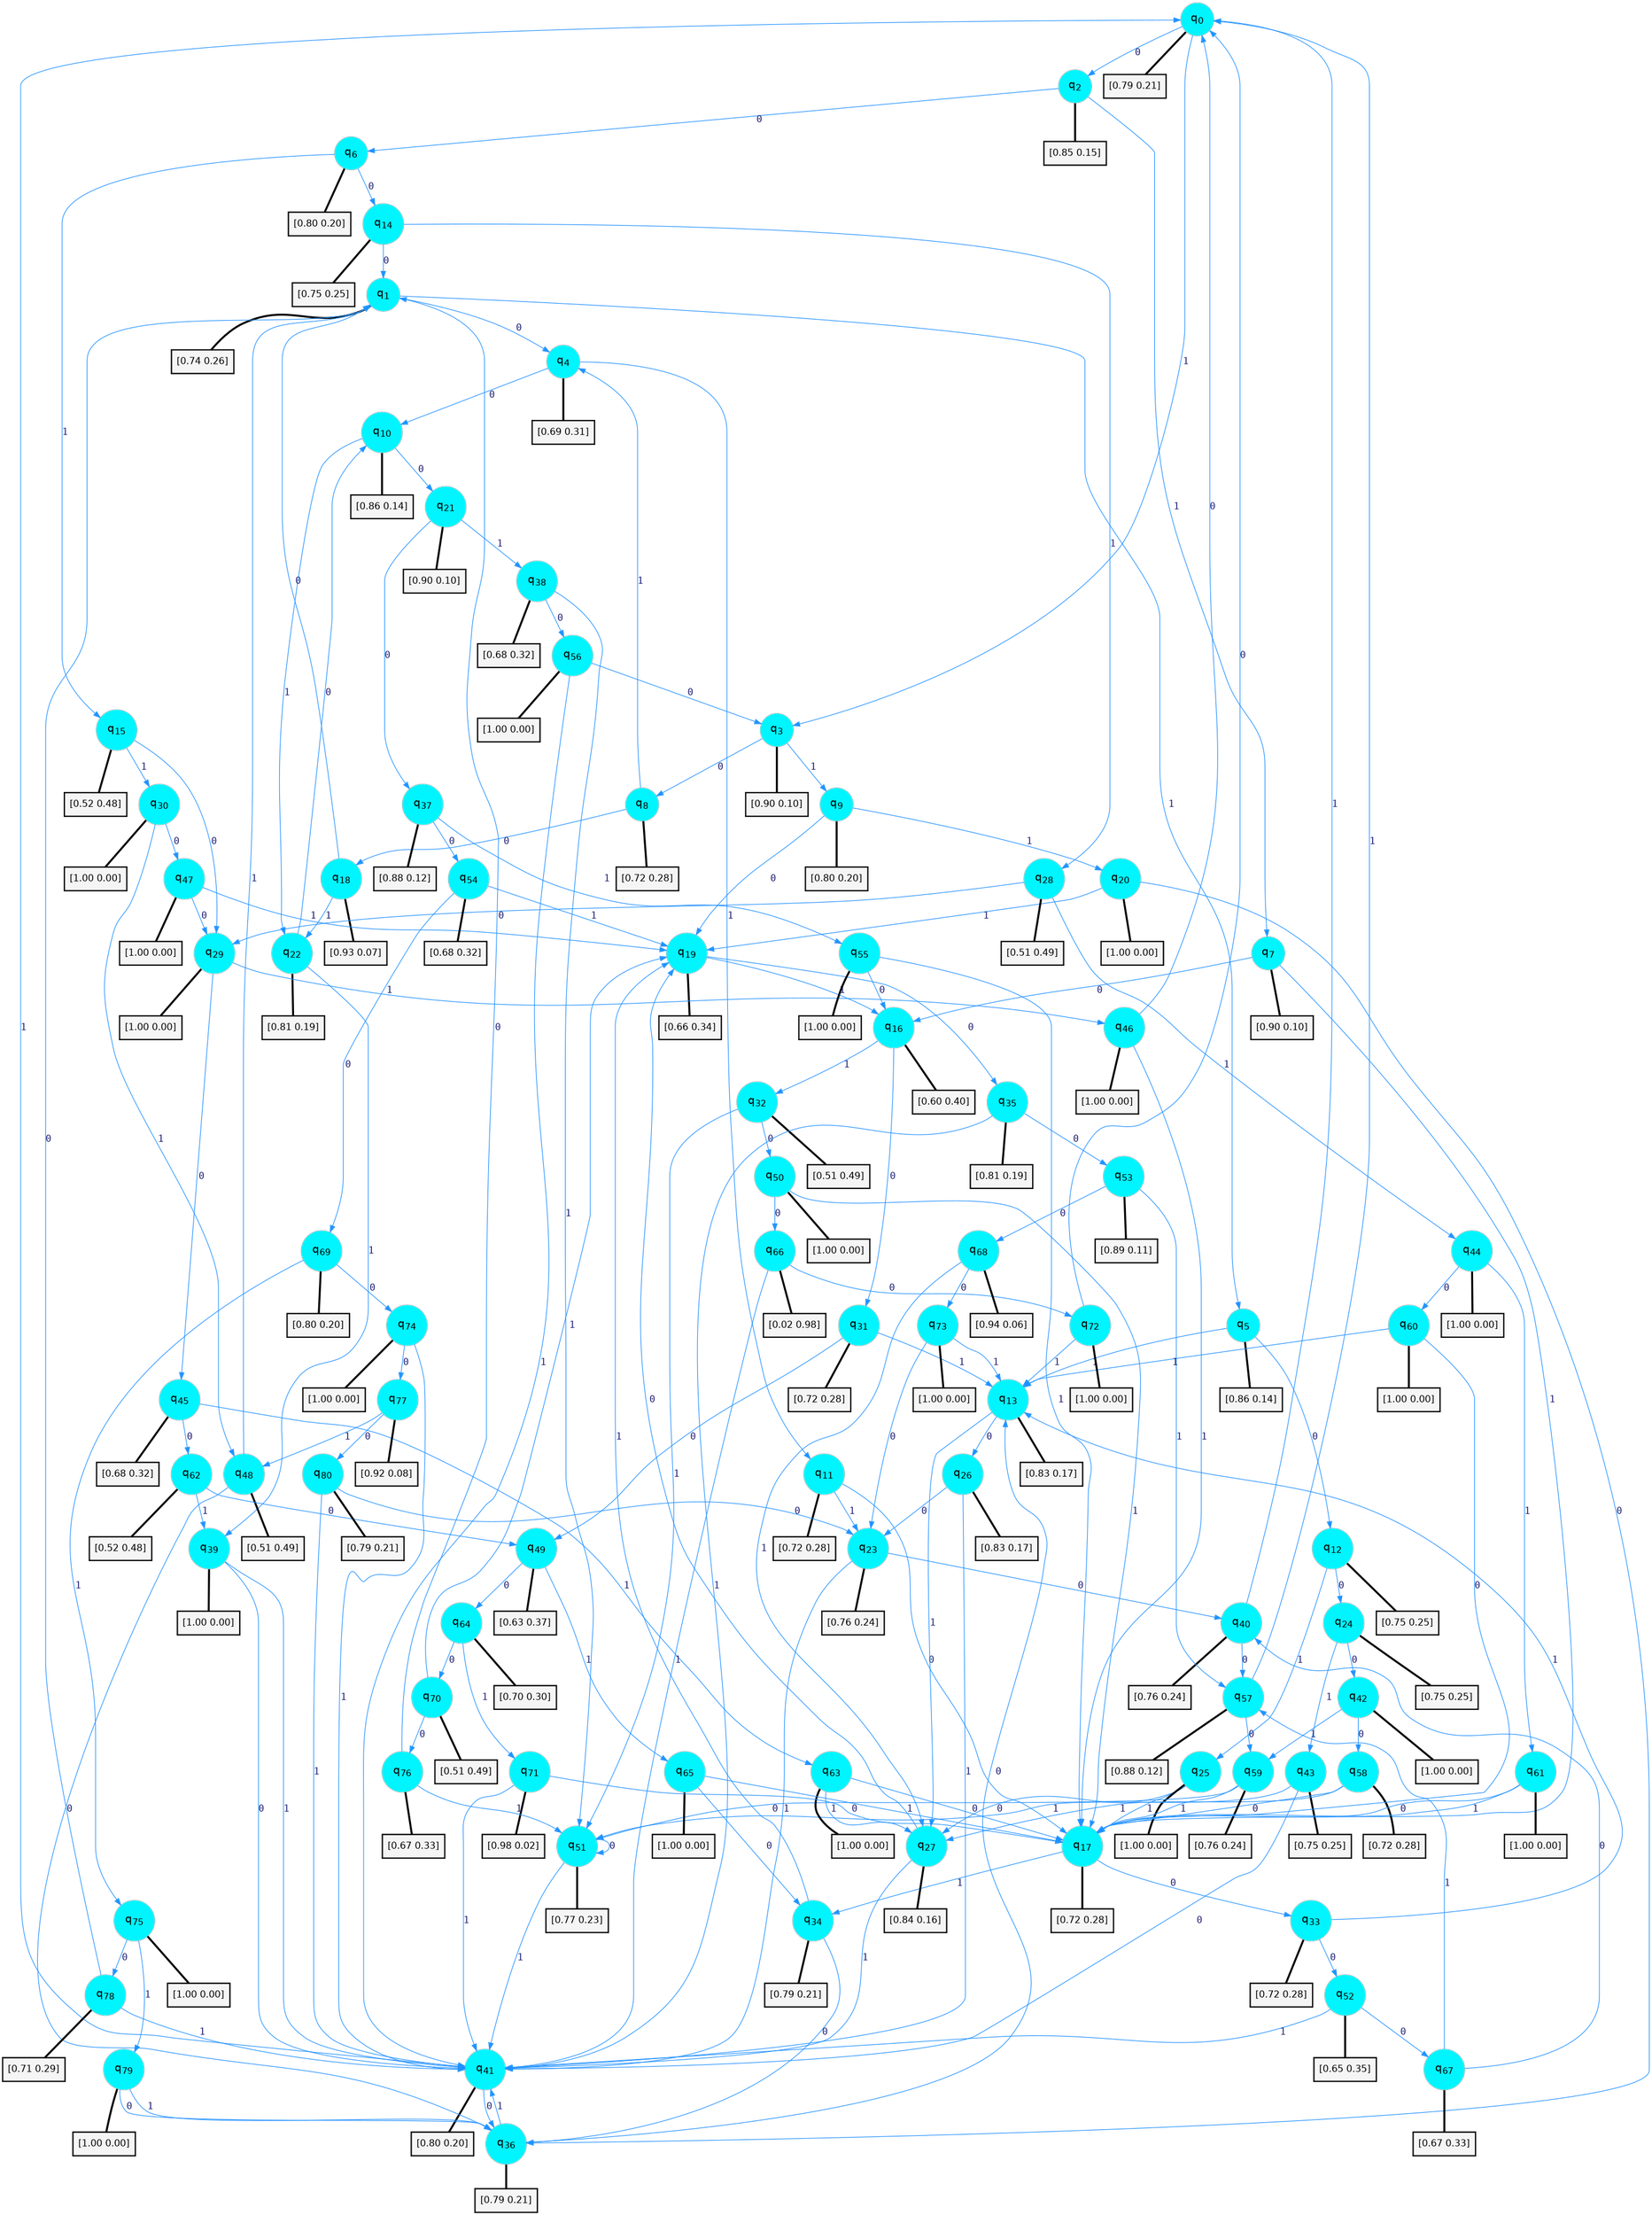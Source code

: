 digraph G {
graph [
bgcolor=transparent, dpi=300, rankdir=TD, size="40,25"];
node [
color=gray, fillcolor=turquoise1, fontcolor=black, fontname=Helvetica, fontsize=16, fontweight=bold, shape=circle, style=filled];
edge [
arrowsize=1, color=dodgerblue1, fontcolor=midnightblue, fontname=courier, fontweight=bold, penwidth=1, style=solid, weight=20];
0[label=<q<SUB>0</SUB>>];
1[label=<q<SUB>1</SUB>>];
2[label=<q<SUB>2</SUB>>];
3[label=<q<SUB>3</SUB>>];
4[label=<q<SUB>4</SUB>>];
5[label=<q<SUB>5</SUB>>];
6[label=<q<SUB>6</SUB>>];
7[label=<q<SUB>7</SUB>>];
8[label=<q<SUB>8</SUB>>];
9[label=<q<SUB>9</SUB>>];
10[label=<q<SUB>10</SUB>>];
11[label=<q<SUB>11</SUB>>];
12[label=<q<SUB>12</SUB>>];
13[label=<q<SUB>13</SUB>>];
14[label=<q<SUB>14</SUB>>];
15[label=<q<SUB>15</SUB>>];
16[label=<q<SUB>16</SUB>>];
17[label=<q<SUB>17</SUB>>];
18[label=<q<SUB>18</SUB>>];
19[label=<q<SUB>19</SUB>>];
20[label=<q<SUB>20</SUB>>];
21[label=<q<SUB>21</SUB>>];
22[label=<q<SUB>22</SUB>>];
23[label=<q<SUB>23</SUB>>];
24[label=<q<SUB>24</SUB>>];
25[label=<q<SUB>25</SUB>>];
26[label=<q<SUB>26</SUB>>];
27[label=<q<SUB>27</SUB>>];
28[label=<q<SUB>28</SUB>>];
29[label=<q<SUB>29</SUB>>];
30[label=<q<SUB>30</SUB>>];
31[label=<q<SUB>31</SUB>>];
32[label=<q<SUB>32</SUB>>];
33[label=<q<SUB>33</SUB>>];
34[label=<q<SUB>34</SUB>>];
35[label=<q<SUB>35</SUB>>];
36[label=<q<SUB>36</SUB>>];
37[label=<q<SUB>37</SUB>>];
38[label=<q<SUB>38</SUB>>];
39[label=<q<SUB>39</SUB>>];
40[label=<q<SUB>40</SUB>>];
41[label=<q<SUB>41</SUB>>];
42[label=<q<SUB>42</SUB>>];
43[label=<q<SUB>43</SUB>>];
44[label=<q<SUB>44</SUB>>];
45[label=<q<SUB>45</SUB>>];
46[label=<q<SUB>46</SUB>>];
47[label=<q<SUB>47</SUB>>];
48[label=<q<SUB>48</SUB>>];
49[label=<q<SUB>49</SUB>>];
50[label=<q<SUB>50</SUB>>];
51[label=<q<SUB>51</SUB>>];
52[label=<q<SUB>52</SUB>>];
53[label=<q<SUB>53</SUB>>];
54[label=<q<SUB>54</SUB>>];
55[label=<q<SUB>55</SUB>>];
56[label=<q<SUB>56</SUB>>];
57[label=<q<SUB>57</SUB>>];
58[label=<q<SUB>58</SUB>>];
59[label=<q<SUB>59</SUB>>];
60[label=<q<SUB>60</SUB>>];
61[label=<q<SUB>61</SUB>>];
62[label=<q<SUB>62</SUB>>];
63[label=<q<SUB>63</SUB>>];
64[label=<q<SUB>64</SUB>>];
65[label=<q<SUB>65</SUB>>];
66[label=<q<SUB>66</SUB>>];
67[label=<q<SUB>67</SUB>>];
68[label=<q<SUB>68</SUB>>];
69[label=<q<SUB>69</SUB>>];
70[label=<q<SUB>70</SUB>>];
71[label=<q<SUB>71</SUB>>];
72[label=<q<SUB>72</SUB>>];
73[label=<q<SUB>73</SUB>>];
74[label=<q<SUB>74</SUB>>];
75[label=<q<SUB>75</SUB>>];
76[label=<q<SUB>76</SUB>>];
77[label=<q<SUB>77</SUB>>];
78[label=<q<SUB>78</SUB>>];
79[label=<q<SUB>79</SUB>>];
80[label=<q<SUB>80</SUB>>];
81[label="[0.79 0.21]", shape=box,fontcolor=black, fontname=Helvetica, fontsize=14, penwidth=2, fillcolor=whitesmoke,color=black];
82[label="[0.74 0.26]", shape=box,fontcolor=black, fontname=Helvetica, fontsize=14, penwidth=2, fillcolor=whitesmoke,color=black];
83[label="[0.85 0.15]", shape=box,fontcolor=black, fontname=Helvetica, fontsize=14, penwidth=2, fillcolor=whitesmoke,color=black];
84[label="[0.90 0.10]", shape=box,fontcolor=black, fontname=Helvetica, fontsize=14, penwidth=2, fillcolor=whitesmoke,color=black];
85[label="[0.69 0.31]", shape=box,fontcolor=black, fontname=Helvetica, fontsize=14, penwidth=2, fillcolor=whitesmoke,color=black];
86[label="[0.86 0.14]", shape=box,fontcolor=black, fontname=Helvetica, fontsize=14, penwidth=2, fillcolor=whitesmoke,color=black];
87[label="[0.80 0.20]", shape=box,fontcolor=black, fontname=Helvetica, fontsize=14, penwidth=2, fillcolor=whitesmoke,color=black];
88[label="[0.90 0.10]", shape=box,fontcolor=black, fontname=Helvetica, fontsize=14, penwidth=2, fillcolor=whitesmoke,color=black];
89[label="[0.72 0.28]", shape=box,fontcolor=black, fontname=Helvetica, fontsize=14, penwidth=2, fillcolor=whitesmoke,color=black];
90[label="[0.80 0.20]", shape=box,fontcolor=black, fontname=Helvetica, fontsize=14, penwidth=2, fillcolor=whitesmoke,color=black];
91[label="[0.86 0.14]", shape=box,fontcolor=black, fontname=Helvetica, fontsize=14, penwidth=2, fillcolor=whitesmoke,color=black];
92[label="[0.72 0.28]", shape=box,fontcolor=black, fontname=Helvetica, fontsize=14, penwidth=2, fillcolor=whitesmoke,color=black];
93[label="[0.75 0.25]", shape=box,fontcolor=black, fontname=Helvetica, fontsize=14, penwidth=2, fillcolor=whitesmoke,color=black];
94[label="[0.83 0.17]", shape=box,fontcolor=black, fontname=Helvetica, fontsize=14, penwidth=2, fillcolor=whitesmoke,color=black];
95[label="[0.75 0.25]", shape=box,fontcolor=black, fontname=Helvetica, fontsize=14, penwidth=2, fillcolor=whitesmoke,color=black];
96[label="[0.52 0.48]", shape=box,fontcolor=black, fontname=Helvetica, fontsize=14, penwidth=2, fillcolor=whitesmoke,color=black];
97[label="[0.60 0.40]", shape=box,fontcolor=black, fontname=Helvetica, fontsize=14, penwidth=2, fillcolor=whitesmoke,color=black];
98[label="[0.72 0.28]", shape=box,fontcolor=black, fontname=Helvetica, fontsize=14, penwidth=2, fillcolor=whitesmoke,color=black];
99[label="[0.93 0.07]", shape=box,fontcolor=black, fontname=Helvetica, fontsize=14, penwidth=2, fillcolor=whitesmoke,color=black];
100[label="[0.66 0.34]", shape=box,fontcolor=black, fontname=Helvetica, fontsize=14, penwidth=2, fillcolor=whitesmoke,color=black];
101[label="[1.00 0.00]", shape=box,fontcolor=black, fontname=Helvetica, fontsize=14, penwidth=2, fillcolor=whitesmoke,color=black];
102[label="[0.90 0.10]", shape=box,fontcolor=black, fontname=Helvetica, fontsize=14, penwidth=2, fillcolor=whitesmoke,color=black];
103[label="[0.81 0.19]", shape=box,fontcolor=black, fontname=Helvetica, fontsize=14, penwidth=2, fillcolor=whitesmoke,color=black];
104[label="[0.76 0.24]", shape=box,fontcolor=black, fontname=Helvetica, fontsize=14, penwidth=2, fillcolor=whitesmoke,color=black];
105[label="[0.75 0.25]", shape=box,fontcolor=black, fontname=Helvetica, fontsize=14, penwidth=2, fillcolor=whitesmoke,color=black];
106[label="[1.00 0.00]", shape=box,fontcolor=black, fontname=Helvetica, fontsize=14, penwidth=2, fillcolor=whitesmoke,color=black];
107[label="[0.83 0.17]", shape=box,fontcolor=black, fontname=Helvetica, fontsize=14, penwidth=2, fillcolor=whitesmoke,color=black];
108[label="[0.84 0.16]", shape=box,fontcolor=black, fontname=Helvetica, fontsize=14, penwidth=2, fillcolor=whitesmoke,color=black];
109[label="[0.51 0.49]", shape=box,fontcolor=black, fontname=Helvetica, fontsize=14, penwidth=2, fillcolor=whitesmoke,color=black];
110[label="[1.00 0.00]", shape=box,fontcolor=black, fontname=Helvetica, fontsize=14, penwidth=2, fillcolor=whitesmoke,color=black];
111[label="[1.00 0.00]", shape=box,fontcolor=black, fontname=Helvetica, fontsize=14, penwidth=2, fillcolor=whitesmoke,color=black];
112[label="[0.72 0.28]", shape=box,fontcolor=black, fontname=Helvetica, fontsize=14, penwidth=2, fillcolor=whitesmoke,color=black];
113[label="[0.51 0.49]", shape=box,fontcolor=black, fontname=Helvetica, fontsize=14, penwidth=2, fillcolor=whitesmoke,color=black];
114[label="[0.72 0.28]", shape=box,fontcolor=black, fontname=Helvetica, fontsize=14, penwidth=2, fillcolor=whitesmoke,color=black];
115[label="[0.79 0.21]", shape=box,fontcolor=black, fontname=Helvetica, fontsize=14, penwidth=2, fillcolor=whitesmoke,color=black];
116[label="[0.81 0.19]", shape=box,fontcolor=black, fontname=Helvetica, fontsize=14, penwidth=2, fillcolor=whitesmoke,color=black];
117[label="[0.79 0.21]", shape=box,fontcolor=black, fontname=Helvetica, fontsize=14, penwidth=2, fillcolor=whitesmoke,color=black];
118[label="[0.88 0.12]", shape=box,fontcolor=black, fontname=Helvetica, fontsize=14, penwidth=2, fillcolor=whitesmoke,color=black];
119[label="[0.68 0.32]", shape=box,fontcolor=black, fontname=Helvetica, fontsize=14, penwidth=2, fillcolor=whitesmoke,color=black];
120[label="[1.00 0.00]", shape=box,fontcolor=black, fontname=Helvetica, fontsize=14, penwidth=2, fillcolor=whitesmoke,color=black];
121[label="[0.76 0.24]", shape=box,fontcolor=black, fontname=Helvetica, fontsize=14, penwidth=2, fillcolor=whitesmoke,color=black];
122[label="[0.80 0.20]", shape=box,fontcolor=black, fontname=Helvetica, fontsize=14, penwidth=2, fillcolor=whitesmoke,color=black];
123[label="[1.00 0.00]", shape=box,fontcolor=black, fontname=Helvetica, fontsize=14, penwidth=2, fillcolor=whitesmoke,color=black];
124[label="[0.75 0.25]", shape=box,fontcolor=black, fontname=Helvetica, fontsize=14, penwidth=2, fillcolor=whitesmoke,color=black];
125[label="[1.00 0.00]", shape=box,fontcolor=black, fontname=Helvetica, fontsize=14, penwidth=2, fillcolor=whitesmoke,color=black];
126[label="[0.68 0.32]", shape=box,fontcolor=black, fontname=Helvetica, fontsize=14, penwidth=2, fillcolor=whitesmoke,color=black];
127[label="[1.00 0.00]", shape=box,fontcolor=black, fontname=Helvetica, fontsize=14, penwidth=2, fillcolor=whitesmoke,color=black];
128[label="[1.00 0.00]", shape=box,fontcolor=black, fontname=Helvetica, fontsize=14, penwidth=2, fillcolor=whitesmoke,color=black];
129[label="[0.51 0.49]", shape=box,fontcolor=black, fontname=Helvetica, fontsize=14, penwidth=2, fillcolor=whitesmoke,color=black];
130[label="[0.63 0.37]", shape=box,fontcolor=black, fontname=Helvetica, fontsize=14, penwidth=2, fillcolor=whitesmoke,color=black];
131[label="[1.00 0.00]", shape=box,fontcolor=black, fontname=Helvetica, fontsize=14, penwidth=2, fillcolor=whitesmoke,color=black];
132[label="[0.77 0.23]", shape=box,fontcolor=black, fontname=Helvetica, fontsize=14, penwidth=2, fillcolor=whitesmoke,color=black];
133[label="[0.65 0.35]", shape=box,fontcolor=black, fontname=Helvetica, fontsize=14, penwidth=2, fillcolor=whitesmoke,color=black];
134[label="[0.89 0.11]", shape=box,fontcolor=black, fontname=Helvetica, fontsize=14, penwidth=2, fillcolor=whitesmoke,color=black];
135[label="[0.68 0.32]", shape=box,fontcolor=black, fontname=Helvetica, fontsize=14, penwidth=2, fillcolor=whitesmoke,color=black];
136[label="[1.00 0.00]", shape=box,fontcolor=black, fontname=Helvetica, fontsize=14, penwidth=2, fillcolor=whitesmoke,color=black];
137[label="[1.00 0.00]", shape=box,fontcolor=black, fontname=Helvetica, fontsize=14, penwidth=2, fillcolor=whitesmoke,color=black];
138[label="[0.88 0.12]", shape=box,fontcolor=black, fontname=Helvetica, fontsize=14, penwidth=2, fillcolor=whitesmoke,color=black];
139[label="[0.72 0.28]", shape=box,fontcolor=black, fontname=Helvetica, fontsize=14, penwidth=2, fillcolor=whitesmoke,color=black];
140[label="[0.76 0.24]", shape=box,fontcolor=black, fontname=Helvetica, fontsize=14, penwidth=2, fillcolor=whitesmoke,color=black];
141[label="[1.00 0.00]", shape=box,fontcolor=black, fontname=Helvetica, fontsize=14, penwidth=2, fillcolor=whitesmoke,color=black];
142[label="[1.00 0.00]", shape=box,fontcolor=black, fontname=Helvetica, fontsize=14, penwidth=2, fillcolor=whitesmoke,color=black];
143[label="[0.52 0.48]", shape=box,fontcolor=black, fontname=Helvetica, fontsize=14, penwidth=2, fillcolor=whitesmoke,color=black];
144[label="[1.00 0.00]", shape=box,fontcolor=black, fontname=Helvetica, fontsize=14, penwidth=2, fillcolor=whitesmoke,color=black];
145[label="[0.70 0.30]", shape=box,fontcolor=black, fontname=Helvetica, fontsize=14, penwidth=2, fillcolor=whitesmoke,color=black];
146[label="[1.00 0.00]", shape=box,fontcolor=black, fontname=Helvetica, fontsize=14, penwidth=2, fillcolor=whitesmoke,color=black];
147[label="[0.02 0.98]", shape=box,fontcolor=black, fontname=Helvetica, fontsize=14, penwidth=2, fillcolor=whitesmoke,color=black];
148[label="[0.67 0.33]", shape=box,fontcolor=black, fontname=Helvetica, fontsize=14, penwidth=2, fillcolor=whitesmoke,color=black];
149[label="[0.94 0.06]", shape=box,fontcolor=black, fontname=Helvetica, fontsize=14, penwidth=2, fillcolor=whitesmoke,color=black];
150[label="[0.80 0.20]", shape=box,fontcolor=black, fontname=Helvetica, fontsize=14, penwidth=2, fillcolor=whitesmoke,color=black];
151[label="[0.51 0.49]", shape=box,fontcolor=black, fontname=Helvetica, fontsize=14, penwidth=2, fillcolor=whitesmoke,color=black];
152[label="[0.98 0.02]", shape=box,fontcolor=black, fontname=Helvetica, fontsize=14, penwidth=2, fillcolor=whitesmoke,color=black];
153[label="[1.00 0.00]", shape=box,fontcolor=black, fontname=Helvetica, fontsize=14, penwidth=2, fillcolor=whitesmoke,color=black];
154[label="[1.00 0.00]", shape=box,fontcolor=black, fontname=Helvetica, fontsize=14, penwidth=2, fillcolor=whitesmoke,color=black];
155[label="[1.00 0.00]", shape=box,fontcolor=black, fontname=Helvetica, fontsize=14, penwidth=2, fillcolor=whitesmoke,color=black];
156[label="[1.00 0.00]", shape=box,fontcolor=black, fontname=Helvetica, fontsize=14, penwidth=2, fillcolor=whitesmoke,color=black];
157[label="[0.67 0.33]", shape=box,fontcolor=black, fontname=Helvetica, fontsize=14, penwidth=2, fillcolor=whitesmoke,color=black];
158[label="[0.92 0.08]", shape=box,fontcolor=black, fontname=Helvetica, fontsize=14, penwidth=2, fillcolor=whitesmoke,color=black];
159[label="[0.71 0.29]", shape=box,fontcolor=black, fontname=Helvetica, fontsize=14, penwidth=2, fillcolor=whitesmoke,color=black];
160[label="[1.00 0.00]", shape=box,fontcolor=black, fontname=Helvetica, fontsize=14, penwidth=2, fillcolor=whitesmoke,color=black];
161[label="[0.79 0.21]", shape=box,fontcolor=black, fontname=Helvetica, fontsize=14, penwidth=2, fillcolor=whitesmoke,color=black];
0->2 [label=0];
0->3 [label=1];
0->81 [arrowhead=none, penwidth=3,color=black];
1->4 [label=0];
1->5 [label=1];
1->82 [arrowhead=none, penwidth=3,color=black];
2->6 [label=0];
2->7 [label=1];
2->83 [arrowhead=none, penwidth=3,color=black];
3->8 [label=0];
3->9 [label=1];
3->84 [arrowhead=none, penwidth=3,color=black];
4->10 [label=0];
4->11 [label=1];
4->85 [arrowhead=none, penwidth=3,color=black];
5->12 [label=0];
5->13 [label=1];
5->86 [arrowhead=none, penwidth=3,color=black];
6->14 [label=0];
6->15 [label=1];
6->87 [arrowhead=none, penwidth=3,color=black];
7->16 [label=0];
7->17 [label=1];
7->88 [arrowhead=none, penwidth=3,color=black];
8->18 [label=0];
8->4 [label=1];
8->89 [arrowhead=none, penwidth=3,color=black];
9->19 [label=0];
9->20 [label=1];
9->90 [arrowhead=none, penwidth=3,color=black];
10->21 [label=0];
10->22 [label=1];
10->91 [arrowhead=none, penwidth=3,color=black];
11->17 [label=0];
11->23 [label=1];
11->92 [arrowhead=none, penwidth=3,color=black];
12->24 [label=0];
12->25 [label=1];
12->93 [arrowhead=none, penwidth=3,color=black];
13->26 [label=0];
13->27 [label=1];
13->94 [arrowhead=none, penwidth=3,color=black];
14->1 [label=0];
14->28 [label=1];
14->95 [arrowhead=none, penwidth=3,color=black];
15->29 [label=0];
15->30 [label=1];
15->96 [arrowhead=none, penwidth=3,color=black];
16->31 [label=0];
16->32 [label=1];
16->97 [arrowhead=none, penwidth=3,color=black];
17->33 [label=0];
17->34 [label=1];
17->98 [arrowhead=none, penwidth=3,color=black];
18->1 [label=0];
18->22 [label=1];
18->99 [arrowhead=none, penwidth=3,color=black];
19->35 [label=0];
19->16 [label=1];
19->100 [arrowhead=none, penwidth=3,color=black];
20->36 [label=0];
20->19 [label=1];
20->101 [arrowhead=none, penwidth=3,color=black];
21->37 [label=0];
21->38 [label=1];
21->102 [arrowhead=none, penwidth=3,color=black];
22->10 [label=0];
22->39 [label=1];
22->103 [arrowhead=none, penwidth=3,color=black];
23->40 [label=0];
23->41 [label=1];
23->104 [arrowhead=none, penwidth=3,color=black];
24->42 [label=0];
24->43 [label=1];
24->105 [arrowhead=none, penwidth=3,color=black];
25->27 [label=0];
25->17 [label=1];
25->106 [arrowhead=none, penwidth=3,color=black];
26->23 [label=0];
26->41 [label=1];
26->107 [arrowhead=none, penwidth=3,color=black];
27->19 [label=0];
27->41 [label=1];
27->108 [arrowhead=none, penwidth=3,color=black];
28->29 [label=0];
28->44 [label=1];
28->109 [arrowhead=none, penwidth=3,color=black];
29->45 [label=0];
29->46 [label=1];
29->110 [arrowhead=none, penwidth=3,color=black];
30->47 [label=0];
30->48 [label=1];
30->111 [arrowhead=none, penwidth=3,color=black];
31->49 [label=0];
31->13 [label=1];
31->112 [arrowhead=none, penwidth=3,color=black];
32->50 [label=0];
32->51 [label=1];
32->113 [arrowhead=none, penwidth=3,color=black];
33->52 [label=0];
33->13 [label=1];
33->114 [arrowhead=none, penwidth=3,color=black];
34->36 [label=0];
34->19 [label=1];
34->115 [arrowhead=none, penwidth=3,color=black];
35->53 [label=0];
35->41 [label=1];
35->116 [arrowhead=none, penwidth=3,color=black];
36->13 [label=0];
36->41 [label=1];
36->117 [arrowhead=none, penwidth=3,color=black];
37->54 [label=0];
37->55 [label=1];
37->118 [arrowhead=none, penwidth=3,color=black];
38->56 [label=0];
38->51 [label=1];
38->119 [arrowhead=none, penwidth=3,color=black];
39->41 [label=0];
39->41 [label=1];
39->120 [arrowhead=none, penwidth=3,color=black];
40->57 [label=0];
40->0 [label=1];
40->121 [arrowhead=none, penwidth=3,color=black];
41->36 [label=0];
41->0 [label=1];
41->122 [arrowhead=none, penwidth=3,color=black];
42->58 [label=0];
42->59 [label=1];
42->123 [arrowhead=none, penwidth=3,color=black];
43->41 [label=0];
43->51 [label=1];
43->124 [arrowhead=none, penwidth=3,color=black];
44->60 [label=0];
44->61 [label=1];
44->125 [arrowhead=none, penwidth=3,color=black];
45->62 [label=0];
45->63 [label=1];
45->126 [arrowhead=none, penwidth=3,color=black];
46->0 [label=0];
46->17 [label=1];
46->127 [arrowhead=none, penwidth=3,color=black];
47->29 [label=0];
47->19 [label=1];
47->128 [arrowhead=none, penwidth=3,color=black];
48->36 [label=0];
48->1 [label=1];
48->129 [arrowhead=none, penwidth=3,color=black];
49->64 [label=0];
49->65 [label=1];
49->130 [arrowhead=none, penwidth=3,color=black];
50->66 [label=0];
50->17 [label=1];
50->131 [arrowhead=none, penwidth=3,color=black];
51->51 [label=0];
51->41 [label=1];
51->132 [arrowhead=none, penwidth=3,color=black];
52->67 [label=0];
52->41 [label=1];
52->133 [arrowhead=none, penwidth=3,color=black];
53->68 [label=0];
53->57 [label=1];
53->134 [arrowhead=none, penwidth=3,color=black];
54->69 [label=0];
54->19 [label=1];
54->135 [arrowhead=none, penwidth=3,color=black];
55->16 [label=0];
55->17 [label=1];
55->136 [arrowhead=none, penwidth=3,color=black];
56->3 [label=0];
56->41 [label=1];
56->137 [arrowhead=none, penwidth=3,color=black];
57->59 [label=0];
57->0 [label=1];
57->138 [arrowhead=none, penwidth=3,color=black];
58->17 [label=0];
58->27 [label=1];
58->139 [arrowhead=none, penwidth=3,color=black];
59->51 [label=0];
59->17 [label=1];
59->140 [arrowhead=none, penwidth=3,color=black];
60->17 [label=0];
60->13 [label=1];
60->141 [arrowhead=none, penwidth=3,color=black];
61->17 [label=0];
61->17 [label=1];
61->142 [arrowhead=none, penwidth=3,color=black];
62->49 [label=0];
62->39 [label=1];
62->143 [arrowhead=none, penwidth=3,color=black];
63->17 [label=0];
63->27 [label=1];
63->144 [arrowhead=none, penwidth=3,color=black];
64->70 [label=0];
64->71 [label=1];
64->145 [arrowhead=none, penwidth=3,color=black];
65->34 [label=0];
65->17 [label=1];
65->146 [arrowhead=none, penwidth=3,color=black];
66->72 [label=0];
66->41 [label=1];
66->147 [arrowhead=none, penwidth=3,color=black];
67->40 [label=0];
67->57 [label=1];
67->148 [arrowhead=none, penwidth=3,color=black];
68->73 [label=0];
68->27 [label=1];
68->149 [arrowhead=none, penwidth=3,color=black];
69->74 [label=0];
69->75 [label=1];
69->150 [arrowhead=none, penwidth=3,color=black];
70->76 [label=0];
70->19 [label=1];
70->151 [arrowhead=none, penwidth=3,color=black];
71->17 [label=0];
71->41 [label=1];
71->152 [arrowhead=none, penwidth=3,color=black];
72->0 [label=0];
72->13 [label=1];
72->153 [arrowhead=none, penwidth=3,color=black];
73->23 [label=0];
73->13 [label=1];
73->154 [arrowhead=none, penwidth=3,color=black];
74->77 [label=0];
74->41 [label=1];
74->155 [arrowhead=none, penwidth=3,color=black];
75->78 [label=0];
75->79 [label=1];
75->156 [arrowhead=none, penwidth=3,color=black];
76->1 [label=0];
76->51 [label=1];
76->157 [arrowhead=none, penwidth=3,color=black];
77->80 [label=0];
77->48 [label=1];
77->158 [arrowhead=none, penwidth=3,color=black];
78->1 [label=0];
78->41 [label=1];
78->159 [arrowhead=none, penwidth=3,color=black];
79->36 [label=0];
79->36 [label=1];
79->160 [arrowhead=none, penwidth=3,color=black];
80->23 [label=0];
80->41 [label=1];
80->161 [arrowhead=none, penwidth=3,color=black];
}
